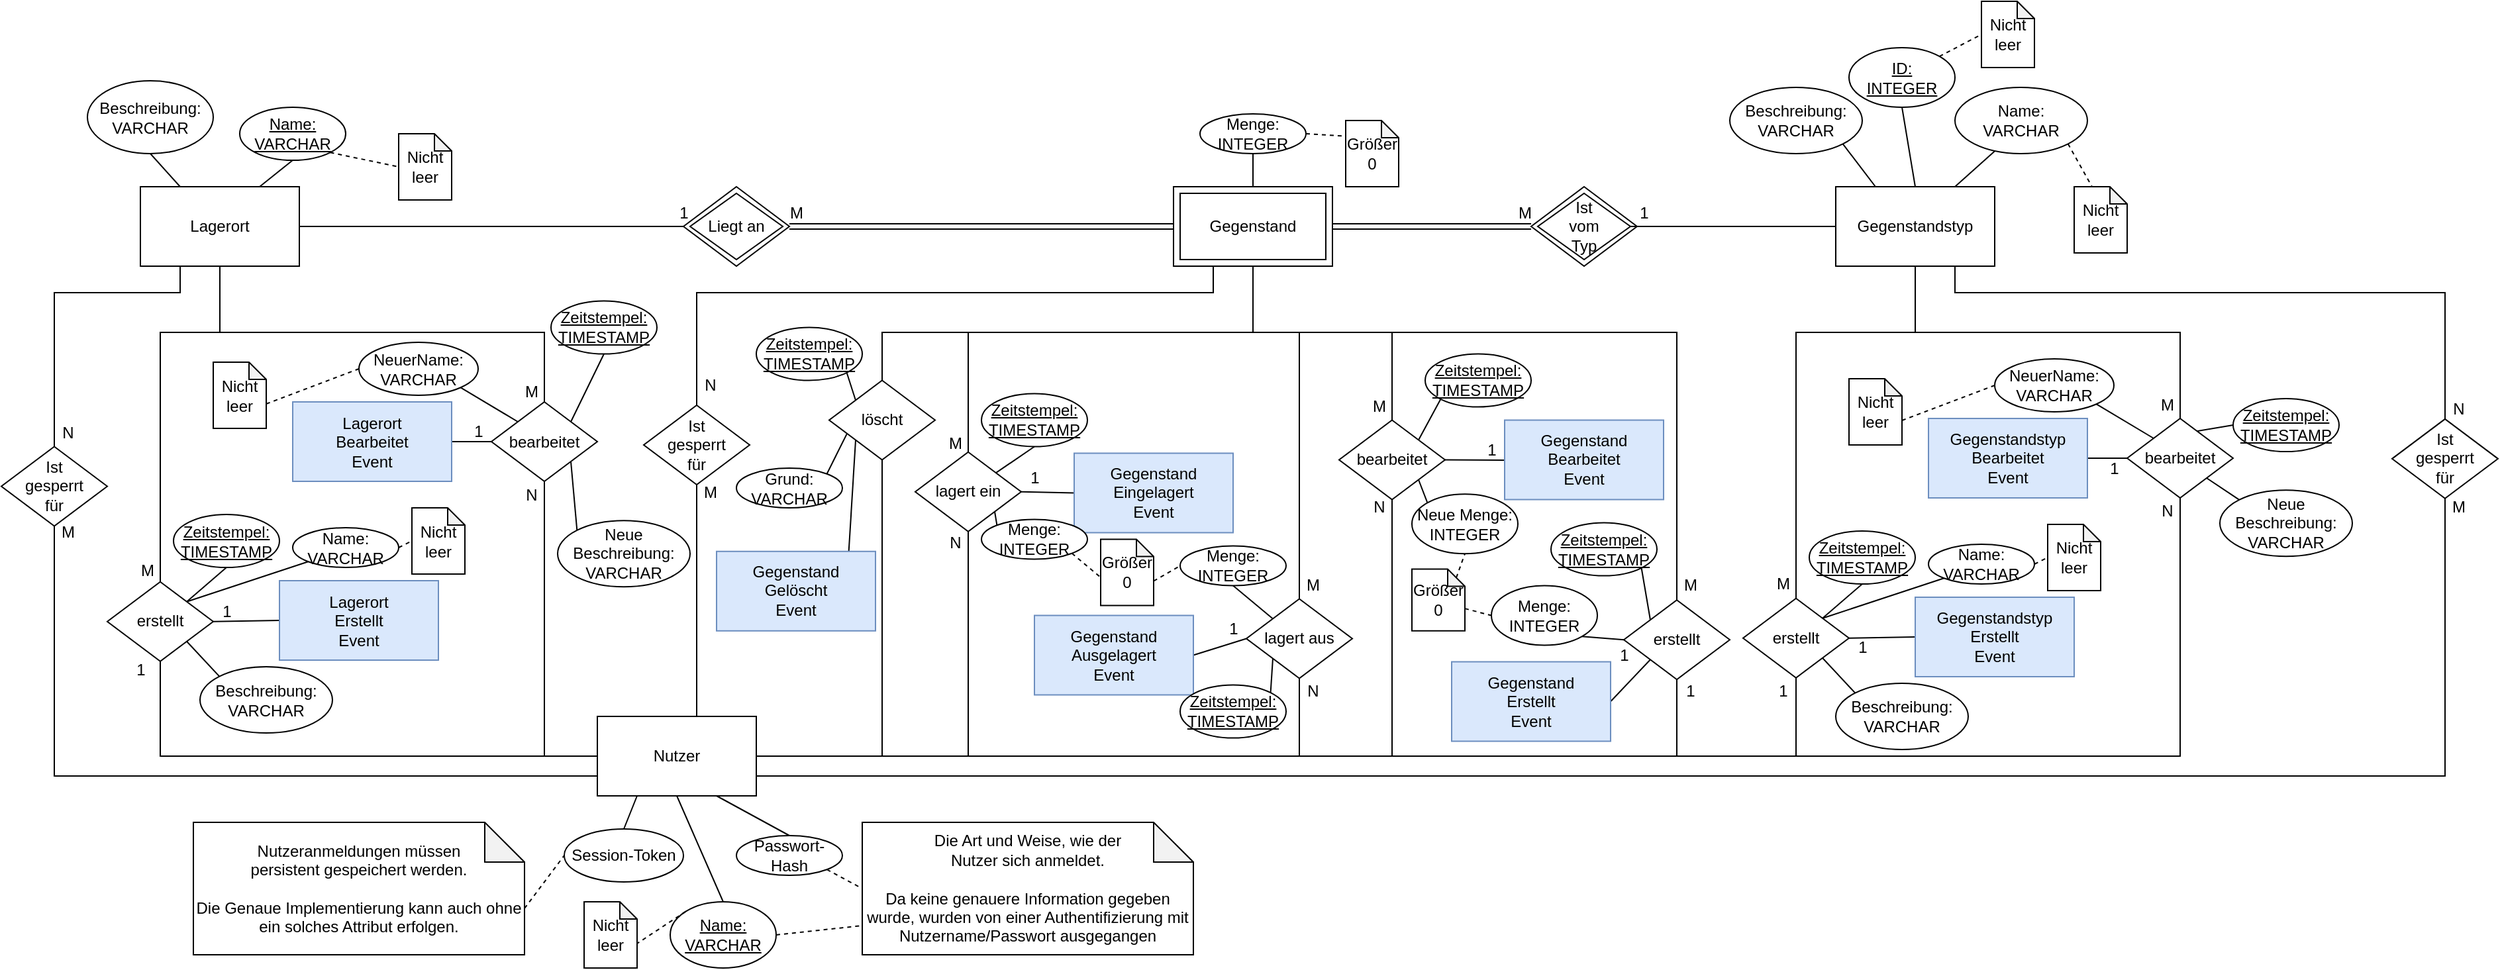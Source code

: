 <mxfile version="13.2.4" type="device"><diagram id="OH7q1LTvzeFVbAROScOt" name="Page-1"><mxGraphModel dx="1303" dy="1747" grid="1" gridSize="10" guides="1" tooltips="1" connect="1" arrows="1" fold="1" page="1" pageScale="1" pageWidth="850" pageHeight="1100" math="0" shadow="0"><root><mxCell id="0"/><mxCell id="1" parent="0"/><mxCell id="dZ3FTlVb-B5dEEWB9gtg-230" style="edgeStyle=orthogonalEdgeStyle;rounded=0;orthogonalLoop=1;jettySize=auto;html=1;exitX=0.958;exitY=0.167;exitDx=0;exitDy=0;entryX=0.5;entryY=1;entryDx=0;entryDy=0;endArrow=none;endFill=0;exitPerimeter=0;" parent="1" source="dZ3FTlVb-B5dEEWB9gtg-1" target="dZ3FTlVb-B5dEEWB9gtg-14" edge="1"><mxGeometry relative="1" as="geometry"><Array as="points"><mxPoint x="540" y="50"/><mxPoint x="540" y="-128"/></Array></mxGeometry></mxCell><mxCell id="dZ3FTlVb-B5dEEWB9gtg-231" style="edgeStyle=orthogonalEdgeStyle;rounded=0;orthogonalLoop=1;jettySize=auto;html=1;exitX=1;exitY=0.5;exitDx=0;exitDy=0;entryX=0.5;entryY=1;entryDx=0;entryDy=0;endArrow=none;endFill=0;" parent="1" source="dZ3FTlVb-B5dEEWB9gtg-1" target="dZ3FTlVb-B5dEEWB9gtg-29" edge="1"><mxGeometry relative="1" as="geometry"/></mxCell><mxCell id="dZ3FTlVb-B5dEEWB9gtg-232" style="edgeStyle=orthogonalEdgeStyle;rounded=0;orthogonalLoop=1;jettySize=auto;html=1;exitX=1;exitY=0.5;exitDx=0;exitDy=0;entryX=0.5;entryY=1;entryDx=0;entryDy=0;endArrow=none;endFill=0;" parent="1" source="dZ3FTlVb-B5dEEWB9gtg-1" target="dZ3FTlVb-B5dEEWB9gtg-35" edge="1"><mxGeometry relative="1" as="geometry"/></mxCell><mxCell id="dZ3FTlVb-B5dEEWB9gtg-233" style="edgeStyle=orthogonalEdgeStyle;rounded=0;orthogonalLoop=1;jettySize=auto;html=1;exitX=1;exitY=0.5;exitDx=0;exitDy=0;entryX=0.5;entryY=1;entryDx=0;entryDy=0;endArrow=none;endFill=0;" parent="1" source="dZ3FTlVb-B5dEEWB9gtg-1" target="dZ3FTlVb-B5dEEWB9gtg-41" edge="1"><mxGeometry relative="1" as="geometry"/></mxCell><mxCell id="dZ3FTlVb-B5dEEWB9gtg-234" style="edgeStyle=orthogonalEdgeStyle;rounded=0;orthogonalLoop=1;jettySize=auto;html=1;exitX=1;exitY=0.5;exitDx=0;exitDy=0;entryX=0.5;entryY=1;entryDx=0;entryDy=0;endArrow=none;endFill=0;" parent="1" source="dZ3FTlVb-B5dEEWB9gtg-1" target="dZ3FTlVb-B5dEEWB9gtg-47" edge="1"><mxGeometry relative="1" as="geometry"/></mxCell><mxCell id="dZ3FTlVb-B5dEEWB9gtg-243" style="edgeStyle=orthogonalEdgeStyle;rounded=0;orthogonalLoop=1;jettySize=auto;html=1;exitX=1;exitY=0.5;exitDx=0;exitDy=0;entryX=0.5;entryY=1;entryDx=0;entryDy=0;endArrow=none;endFill=0;" parent="1" source="dZ3FTlVb-B5dEEWB9gtg-1" target="dZ3FTlVb-B5dEEWB9gtg-188" edge="1"><mxGeometry relative="1" as="geometry"/></mxCell><mxCell id="dZ3FTlVb-B5dEEWB9gtg-246" style="edgeStyle=orthogonalEdgeStyle;rounded=0;orthogonalLoop=1;jettySize=auto;html=1;exitX=1;exitY=0.5;exitDx=0;exitDy=0;endArrow=none;endFill=0;" parent="1" source="dZ3FTlVb-B5dEEWB9gtg-1" target="dZ3FTlVb-B5dEEWB9gtg-191" edge="1"><mxGeometry relative="1" as="geometry"/></mxCell><mxCell id="dZ3FTlVb-B5dEEWB9gtg-289" style="edgeStyle=elbowEdgeStyle;rounded=0;orthogonalLoop=1;jettySize=auto;elbow=vertical;html=1;exitX=0;exitY=0.5;exitDx=0;exitDy=0;endArrow=none;endFill=0;entryX=0.5;entryY=1;entryDx=0;entryDy=0;" parent="1" source="dZ3FTlVb-B5dEEWB9gtg-1" target="dZ3FTlVb-B5dEEWB9gtg-270" edge="1"><mxGeometry relative="1" as="geometry"><mxPoint x="140" y="-10" as="targetPoint"/><Array as="points"><mxPoint x="270" y="70"/></Array></mxGeometry></mxCell><mxCell id="dZ3FTlVb-B5dEEWB9gtg-296" style="edgeStyle=elbowEdgeStyle;rounded=0;orthogonalLoop=1;jettySize=auto;elbow=vertical;html=1;exitX=0;exitY=0.75;exitDx=0;exitDy=0;entryX=0.5;entryY=1;entryDx=0;entryDy=0;endArrow=none;endFill=0;" parent="1" source="dZ3FTlVb-B5dEEWB9gtg-1" target="dZ3FTlVb-B5dEEWB9gtg-293" edge="1"><mxGeometry relative="1" as="geometry"><Array as="points"><mxPoint x="240" y="85"/></Array></mxGeometry></mxCell><mxCell id="dZ3FTlVb-B5dEEWB9gtg-303" style="edgeStyle=none;rounded=0;orthogonalLoop=1;jettySize=auto;html=1;exitX=0.25;exitY=1;exitDx=0;exitDy=0;entryX=0.5;entryY=0;entryDx=0;entryDy=0;endArrow=none;endFill=0;" parent="1" source="dZ3FTlVb-B5dEEWB9gtg-1" target="dZ3FTlVb-B5dEEWB9gtg-6" edge="1"><mxGeometry relative="1" as="geometry"/></mxCell><mxCell id="dZ3FTlVb-B5dEEWB9gtg-305" style="edgeStyle=none;rounded=0;orthogonalLoop=1;jettySize=auto;html=1;exitX=0.75;exitY=1;exitDx=0;exitDy=0;entryX=0.5;entryY=0;entryDx=0;entryDy=0;endArrow=none;endFill=0;" parent="1" source="dZ3FTlVb-B5dEEWB9gtg-1" target="dZ3FTlVb-B5dEEWB9gtg-90" edge="1"><mxGeometry relative="1" as="geometry"/></mxCell><mxCell id="dZ3FTlVb-B5dEEWB9gtg-380" style="edgeStyle=orthogonalEdgeStyle;rounded=0;orthogonalLoop=1;jettySize=auto;html=1;exitX=1;exitY=0.5;exitDx=0;exitDy=0;entryX=0.5;entryY=1;entryDx=0;entryDy=0;endArrow=none;endFill=0;elbow=vertical;startArrow=none;startFill=0;" parent="1" source="dZ3FTlVb-B5dEEWB9gtg-1" target="dZ3FTlVb-B5dEEWB9gtg-379" edge="1"><mxGeometry relative="1" as="geometry"/></mxCell><mxCell id="dZ3FTlVb-B5dEEWB9gtg-1" value="Nutzer" style="rounded=0;whiteSpace=wrap;html=1;" parent="1" vertex="1"><mxGeometry x="465" y="40" width="120" height="60" as="geometry"/></mxCell><mxCell id="dZ3FTlVb-B5dEEWB9gtg-12" style="rounded=0;orthogonalLoop=1;jettySize=auto;html=1;exitX=0;exitY=0;exitDx=250;exitDy=65;exitPerimeter=0;entryX=0;entryY=0.5;entryDx=0;entryDy=0;dashed=1;endArrow=none;endFill=0;" parent="1" source="dZ3FTlVb-B5dEEWB9gtg-4" target="dZ3FTlVb-B5dEEWB9gtg-6" edge="1"><mxGeometry relative="1" as="geometry"/></mxCell><mxCell id="dZ3FTlVb-B5dEEWB9gtg-4" value="Nutzeranmeldungen müssen &lt;br&gt;persistent gespeichert werden.&lt;br&gt;&lt;br&gt;Die Genaue Implementierung kann auch ohne ein solches Attribut erfolgen." style="shape=note;whiteSpace=wrap;html=1;backgroundOutline=1;darkOpacity=0.05;" parent="1" vertex="1"><mxGeometry x="160" y="120" width="250" height="100" as="geometry"/></mxCell><mxCell id="dZ3FTlVb-B5dEEWB9gtg-5" value="Die Art und Weise, wie der &lt;br&gt;Nutzer sich anmeldet.&lt;br&gt;&lt;br&gt;Da keine genauere Information gegeben wurde, wurden von einer Authentifizierung mit Nutzername/Passwort ausgegangen" style="shape=note;whiteSpace=wrap;html=1;backgroundOutline=1;darkOpacity=0.05;" parent="1" vertex="1"><mxGeometry x="665" y="120" width="250" height="100" as="geometry"/></mxCell><mxCell id="dZ3FTlVb-B5dEEWB9gtg-6" value="Session-Token" style="ellipse;whiteSpace=wrap;html=1;" parent="1" vertex="1"><mxGeometry x="440" y="125" width="90" height="40" as="geometry"/></mxCell><mxCell id="dZ3FTlVb-B5dEEWB9gtg-220" style="edgeStyle=elbowEdgeStyle;rounded=0;orthogonalLoop=1;jettySize=auto;html=1;exitX=0.5;exitY=0;exitDx=0;exitDy=0;entryX=0.25;entryY=1;entryDx=0;entryDy=0;endArrow=none;endFill=0;elbow=vertical;" parent="1" source="dZ3FTlVb-B5dEEWB9gtg-14" target="dZ3FTlVb-B5dEEWB9gtg-15" edge="1"><mxGeometry relative="1" as="geometry"><Array as="points"><mxPoint x="770" y="-280"/></Array></mxGeometry></mxCell><mxCell id="dZ3FTlVb-B5dEEWB9gtg-14" value="Ist&lt;br&gt;gesperrt&lt;br&gt;für" style="rhombus;whiteSpace=wrap;html=1;" parent="1" vertex="1"><mxGeometry x="500.0" y="-195.0" width="80" height="60" as="geometry"/></mxCell><mxCell id="dZ3FTlVb-B5dEEWB9gtg-17" value="" style="group" parent="1" vertex="1" connectable="0"><mxGeometry x="900" y="-360" width="120" height="60" as="geometry"/></mxCell><mxCell id="dZ3FTlVb-B5dEEWB9gtg-15" value="" style="rounded=0;whiteSpace=wrap;html=1;" parent="dZ3FTlVb-B5dEEWB9gtg-17" vertex="1"><mxGeometry width="120" height="60" as="geometry"/></mxCell><mxCell id="dZ3FTlVb-B5dEEWB9gtg-16" value="Gegenstand" style="rounded=0;whiteSpace=wrap;html=1;" parent="dZ3FTlVb-B5dEEWB9gtg-17" vertex="1"><mxGeometry x="5" y="5" width="110" height="50" as="geometry"/></mxCell><mxCell id="dZ3FTlVb-B5dEEWB9gtg-79" style="edgeStyle=none;rounded=0;orthogonalLoop=1;jettySize=auto;html=1;exitX=1;exitY=1;exitDx=0;exitDy=0;entryX=0;entryY=0;entryDx=0;entryDy=0;endArrow=none;endFill=0;" parent="1" source="dZ3FTlVb-B5dEEWB9gtg-29" target="dZ3FTlVb-B5dEEWB9gtg-78" edge="1"><mxGeometry relative="1" as="geometry"/></mxCell><mxCell id="dZ3FTlVb-B5dEEWB9gtg-216" style="edgeStyle=none;rounded=0;orthogonalLoop=1;jettySize=auto;html=1;exitX=1;exitY=0.5;exitDx=0;exitDy=0;entryX=0;entryY=0.5;entryDx=0;entryDy=0;endArrow=none;endFill=0;" parent="1" source="dZ3FTlVb-B5dEEWB9gtg-29" target="dZ3FTlVb-B5dEEWB9gtg-32" edge="1"><mxGeometry relative="1" as="geometry"/></mxCell><mxCell id="dZ3FTlVb-B5dEEWB9gtg-221" style="edgeStyle=elbowEdgeStyle;rounded=0;orthogonalLoop=1;jettySize=auto;elbow=vertical;html=1;exitX=0.5;exitY=0;exitDx=0;exitDy=0;entryX=0.5;entryY=1;entryDx=0;entryDy=0;endArrow=none;endFill=0;" parent="1" source="dZ3FTlVb-B5dEEWB9gtg-29" target="dZ3FTlVb-B5dEEWB9gtg-15" edge="1"><mxGeometry relative="1" as="geometry"><Array as="points"><mxPoint x="850" y="-250"/></Array></mxGeometry></mxCell><mxCell id="dZ3FTlVb-B5dEEWB9gtg-29" value="lagert ein" style="rhombus;whiteSpace=wrap;html=1;" parent="1" vertex="1"><mxGeometry x="705.0" y="-159.61" width="80" height="60" as="geometry"/></mxCell><mxCell id="dZ3FTlVb-B5dEEWB9gtg-32" value="Gegenstand&lt;br&gt;Eingelagert&lt;br&gt;Event" style="rounded=0;whiteSpace=wrap;html=1;fillColor=#dae8fc;strokeColor=#6c8ebf;" parent="1" vertex="1"><mxGeometry x="825" y="-158.75" width="120" height="60" as="geometry"/></mxCell><mxCell id="dZ3FTlVb-B5dEEWB9gtg-33" value="1" style="text;html=1;align=center;verticalAlign=middle;resizable=0;points=[];autosize=1;" parent="1" vertex="1"><mxGeometry x="785" y="-149.61" width="20" height="20" as="geometry"/></mxCell><mxCell id="dZ3FTlVb-B5dEEWB9gtg-222" style="rounded=0;orthogonalLoop=1;jettySize=auto;elbow=vertical;html=1;exitX=0;exitY=0.5;exitDx=0;exitDy=0;entryX=1;entryY=0.5;entryDx=0;entryDy=0;endArrow=none;endFill=0;" parent="1" source="dZ3FTlVb-B5dEEWB9gtg-35" target="dZ3FTlVb-B5dEEWB9gtg-38" edge="1"><mxGeometry relative="1" as="geometry"/></mxCell><mxCell id="dZ3FTlVb-B5dEEWB9gtg-224" style="edgeStyle=elbowEdgeStyle;rounded=0;orthogonalLoop=1;jettySize=auto;html=1;exitX=0.5;exitY=0;exitDx=0;exitDy=0;entryX=0.5;entryY=1;entryDx=0;entryDy=0;endArrow=none;endFill=0;elbow=vertical;" parent="1" source="dZ3FTlVb-B5dEEWB9gtg-35" target="dZ3FTlVb-B5dEEWB9gtg-15" edge="1"><mxGeometry relative="1" as="geometry"><Array as="points"><mxPoint x="970" y="-250"/></Array></mxGeometry></mxCell><mxCell id="dZ3FTlVb-B5dEEWB9gtg-35" value="lagert aus" style="rhombus;whiteSpace=wrap;html=1;" parent="1" vertex="1"><mxGeometry x="955.0" y="-48.75" width="80" height="60" as="geometry"/></mxCell><mxCell id="dZ3FTlVb-B5dEEWB9gtg-38" value="Gegenstand&lt;br&gt;Ausgelagert&lt;br&gt;Event" style="rounded=0;whiteSpace=wrap;html=1;fillColor=#dae8fc;strokeColor=#6c8ebf;" parent="1" vertex="1"><mxGeometry x="795" y="-36.25" width="120" height="60" as="geometry"/></mxCell><mxCell id="dZ3FTlVb-B5dEEWB9gtg-73" style="edgeStyle=none;rounded=0;orthogonalLoop=1;jettySize=auto;html=1;exitX=1;exitY=1;exitDx=0;exitDy=0;entryX=0;entryY=0;entryDx=0;entryDy=0;endArrow=none;endFill=0;" parent="1" source="dZ3FTlVb-B5dEEWB9gtg-41" target="dZ3FTlVb-B5dEEWB9gtg-112" edge="1"><mxGeometry relative="1" as="geometry"><mxPoint x="1271.716" y="-48.497" as="targetPoint"/></mxGeometry></mxCell><mxCell id="dZ3FTlVb-B5dEEWB9gtg-225" style="edgeStyle=elbowEdgeStyle;rounded=0;orthogonalLoop=1;jettySize=auto;elbow=vertical;html=1;exitX=1;exitY=0.5;exitDx=0;exitDy=0;entryX=0;entryY=0.5;entryDx=0;entryDy=0;endArrow=none;endFill=0;" parent="1" source="dZ3FTlVb-B5dEEWB9gtg-41" target="dZ3FTlVb-B5dEEWB9gtg-44" edge="1"><mxGeometry relative="1" as="geometry"/></mxCell><mxCell id="dZ3FTlVb-B5dEEWB9gtg-226" style="edgeStyle=elbowEdgeStyle;rounded=0;orthogonalLoop=1;jettySize=auto;elbow=vertical;html=1;exitX=0.5;exitY=0;exitDx=0;exitDy=0;entryX=0.5;entryY=1;entryDx=0;entryDy=0;endArrow=none;endFill=0;" parent="1" source="dZ3FTlVb-B5dEEWB9gtg-41" target="dZ3FTlVb-B5dEEWB9gtg-15" edge="1"><mxGeometry relative="1" as="geometry"><Array as="points"><mxPoint x="1010" y="-250"/></Array></mxGeometry></mxCell><mxCell id="dZ3FTlVb-B5dEEWB9gtg-41" value="bearbeitet" style="rhombus;whiteSpace=wrap;html=1;" parent="1" vertex="1"><mxGeometry x="1025" y="-183.75" width="80" height="60" as="geometry"/></mxCell><mxCell id="dZ3FTlVb-B5dEEWB9gtg-44" value="Gegenstand&lt;br&gt;Bearbeitet&lt;br&gt;Event" style="rounded=0;whiteSpace=wrap;html=1;fillColor=#dae8fc;strokeColor=#6c8ebf;" parent="1" vertex="1"><mxGeometry x="1150" y="-183.75" width="120" height="60" as="geometry"/></mxCell><mxCell id="dZ3FTlVb-B5dEEWB9gtg-229" style="edgeStyle=elbowEdgeStyle;rounded=0;orthogonalLoop=1;jettySize=auto;html=1;exitX=0.5;exitY=0;exitDx=0;exitDy=0;entryX=0.5;entryY=1;entryDx=0;entryDy=0;endArrow=none;endFill=0;elbow=vertical;" parent="1" source="dZ3FTlVb-B5dEEWB9gtg-47" target="dZ3FTlVb-B5dEEWB9gtg-15" edge="1"><mxGeometry relative="1" as="geometry"><Array as="points"><mxPoint x="1120" y="-250"/></Array></mxGeometry></mxCell><mxCell id="dZ3FTlVb-B5dEEWB9gtg-47" value="erstellt" style="rhombus;whiteSpace=wrap;html=1;" parent="1" vertex="1"><mxGeometry x="1240" y="-47.89" width="80" height="60" as="geometry"/></mxCell><mxCell id="dZ3FTlVb-B5dEEWB9gtg-238" style="edgeStyle=none;rounded=0;orthogonalLoop=1;jettySize=auto;html=1;exitX=1;exitY=0.5;exitDx=0;exitDy=0;entryX=0;entryY=1;entryDx=0;entryDy=0;endArrow=none;endFill=0;" parent="1" source="dZ3FTlVb-B5dEEWB9gtg-50" target="dZ3FTlVb-B5dEEWB9gtg-47" edge="1"><mxGeometry relative="1" as="geometry"/></mxCell><mxCell id="dZ3FTlVb-B5dEEWB9gtg-50" value="Gegenstand&lt;br&gt;Erstellt&lt;br&gt;Event" style="rounded=0;whiteSpace=wrap;html=1;fillColor=#dae8fc;strokeColor=#6c8ebf;" parent="1" vertex="1"><mxGeometry x="1110" y="-1.25" width="120" height="60" as="geometry"/></mxCell><mxCell id="dZ3FTlVb-B5dEEWB9gtg-377" style="edgeStyle=none;rounded=0;orthogonalLoop=1;jettySize=auto;html=1;exitX=1;exitY=1;exitDx=0;exitDy=0;entryX=0.042;entryY=0.604;entryDx=0;entryDy=0;entryPerimeter=0;endArrow=none;endFill=0;dashed=1;" parent="1" source="dZ3FTlVb-B5dEEWB9gtg-78" target="dZ3FTlVb-B5dEEWB9gtg-376" edge="1"><mxGeometry relative="1" as="geometry"/></mxCell><mxCell id="dZ3FTlVb-B5dEEWB9gtg-78" value="Menge:&lt;br&gt;INTEGER" style="ellipse;whiteSpace=wrap;html=1;" parent="1" vertex="1"><mxGeometry x="755.0" y="-108.75" width="80" height="30" as="geometry"/></mxCell><mxCell id="dZ3FTlVb-B5dEEWB9gtg-304" style="edgeStyle=none;rounded=0;orthogonalLoop=1;jettySize=auto;html=1;exitX=0.5;exitY=0;exitDx=0;exitDy=0;entryX=0.5;entryY=1;entryDx=0;entryDy=0;endArrow=none;endFill=0;" parent="1" source="dZ3FTlVb-B5dEEWB9gtg-88" target="dZ3FTlVb-B5dEEWB9gtg-1" edge="1"><mxGeometry relative="1" as="geometry"/></mxCell><mxCell id="dZ3FTlVb-B5dEEWB9gtg-368" style="edgeStyle=none;rounded=0;orthogonalLoop=1;jettySize=auto;html=1;exitX=1;exitY=0.5;exitDx=0;exitDy=0;entryX=-0.001;entryY=0.78;entryDx=0;entryDy=0;entryPerimeter=0;dashed=1;endArrow=none;endFill=0;" parent="1" source="dZ3FTlVb-B5dEEWB9gtg-88" target="dZ3FTlVb-B5dEEWB9gtg-5" edge="1"><mxGeometry relative="1" as="geometry"/></mxCell><mxCell id="dZ3FTlVb-B5dEEWB9gtg-88" value="&lt;u&gt;Name:&lt;br&gt;VARCHAR&lt;br&gt;&lt;/u&gt;" style="ellipse;whiteSpace=wrap;html=1;" parent="1" vertex="1"><mxGeometry x="520" y="180" width="80" height="50" as="geometry"/></mxCell><mxCell id="dZ3FTlVb-B5dEEWB9gtg-306" style="edgeStyle=none;rounded=0;orthogonalLoop=1;jettySize=auto;html=1;exitX=1;exitY=1;exitDx=0;exitDy=0;entryX=0;entryY=0.5;entryDx=0;entryDy=0;entryPerimeter=0;endArrow=none;endFill=0;dashed=1;" parent="1" source="dZ3FTlVb-B5dEEWB9gtg-90" target="dZ3FTlVb-B5dEEWB9gtg-5" edge="1"><mxGeometry relative="1" as="geometry"/></mxCell><mxCell id="dZ3FTlVb-B5dEEWB9gtg-90" value="Passwort-Hash" style="ellipse;whiteSpace=wrap;html=1;" parent="1" vertex="1"><mxGeometry x="570.0" y="130" width="80" height="30" as="geometry"/></mxCell><mxCell id="dZ3FTlVb-B5dEEWB9gtg-263" style="edgeStyle=none;rounded=0;orthogonalLoop=1;jettySize=auto;html=1;exitX=1;exitY=0.5;exitDx=0;exitDy=0;entryX=0;entryY=0.5;entryDx=0;entryDy=0;endArrow=none;endFill=0;" parent="1" source="dZ3FTlVb-B5dEEWB9gtg-93" target="dZ3FTlVb-B5dEEWB9gtg-253" edge="1"><mxGeometry relative="1" as="geometry"/></mxCell><mxCell id="dZ3FTlVb-B5dEEWB9gtg-291" style="edgeStyle=elbowEdgeStyle;rounded=0;orthogonalLoop=1;jettySize=auto;elbow=vertical;html=1;exitX=0.5;exitY=1;exitDx=0;exitDy=0;entryX=0.5;entryY=0;entryDx=0;entryDy=0;endArrow=none;endFill=0;" parent="1" source="dZ3FTlVb-B5dEEWB9gtg-93" target="dZ3FTlVb-B5dEEWB9gtg-273" edge="1"><mxGeometry relative="1" as="geometry"><Array as="points"><mxPoint x="270" y="-250"/><mxPoint x="310" y="-280"/></Array></mxGeometry></mxCell><mxCell id="dZ3FTlVb-B5dEEWB9gtg-294" style="edgeStyle=elbowEdgeStyle;rounded=0;orthogonalLoop=1;jettySize=auto;elbow=vertical;html=1;exitX=0.25;exitY=1;exitDx=0;exitDy=0;entryX=0.5;entryY=0;entryDx=0;entryDy=0;endArrow=none;endFill=0;" parent="1" source="dZ3FTlVb-B5dEEWB9gtg-93" target="dZ3FTlVb-B5dEEWB9gtg-293" edge="1"><mxGeometry relative="1" as="geometry"><Array as="points"><mxPoint x="90" y="-280"/></Array></mxGeometry></mxCell><mxCell id="dZ3FTlVb-B5dEEWB9gtg-297" style="rounded=0;orthogonalLoop=1;jettySize=auto;elbow=vertical;html=1;exitX=0.75;exitY=0;exitDx=0;exitDy=0;entryX=0.5;entryY=1;entryDx=0;entryDy=0;endArrow=none;endFill=0;" parent="1" source="dZ3FTlVb-B5dEEWB9gtg-93" target="dZ3FTlVb-B5dEEWB9gtg-131" edge="1"><mxGeometry relative="1" as="geometry"/></mxCell><mxCell id="dZ3FTlVb-B5dEEWB9gtg-93" value="Lagerort" style="rounded=0;whiteSpace=wrap;html=1;" parent="1" vertex="1"><mxGeometry x="120" y="-360" width="120" height="60" as="geometry"/></mxCell><mxCell id="dZ3FTlVb-B5dEEWB9gtg-217" style="edgeStyle=none;rounded=0;orthogonalLoop=1;jettySize=auto;html=1;exitX=0.5;exitY=1;exitDx=0;exitDy=0;endArrow=none;endFill=0;" parent="1" source="dZ3FTlVb-B5dEEWB9gtg-110" target="dZ3FTlVb-B5dEEWB9gtg-29" edge="1"><mxGeometry relative="1" as="geometry"/></mxCell><mxCell id="dZ3FTlVb-B5dEEWB9gtg-110" value="Zeitstempel: TIMESTAMP" style="ellipse;whiteSpace=wrap;html=1;fontStyle=4" parent="1" vertex="1"><mxGeometry x="755.0" y="-203.75" width="80" height="40" as="geometry"/></mxCell><mxCell id="dZ3FTlVb-B5dEEWB9gtg-237" style="rounded=0;orthogonalLoop=1;jettySize=auto;html=1;exitX=0.5;exitY=1;exitDx=0;exitDy=0;endArrow=none;endFill=0;entryX=0;entryY=0;entryDx=0;entryDy=0;" parent="1" source="dZ3FTlVb-B5dEEWB9gtg-111" target="dZ3FTlVb-B5dEEWB9gtg-35" edge="1"><mxGeometry relative="1" as="geometry"/></mxCell><mxCell id="dZ3FTlVb-B5dEEWB9gtg-111" value="Menge:&lt;br&gt;INTEGER" style="ellipse;whiteSpace=wrap;html=1;" parent="1" vertex="1"><mxGeometry x="904.996" y="-88.747" width="80" height="30" as="geometry"/></mxCell><mxCell id="dZ3FTlVb-B5dEEWB9gtg-112" value="Neue Menge:&lt;br&gt;INTEGER" style="ellipse;whiteSpace=wrap;html=1;" parent="1" vertex="1"><mxGeometry x="1080" y="-127.89" width="80" height="45" as="geometry"/></mxCell><mxCell id="dZ3FTlVb-B5dEEWB9gtg-239" style="edgeStyle=none;rounded=0;orthogonalLoop=1;jettySize=auto;html=1;exitX=1;exitY=1;exitDx=0;exitDy=0;entryX=0;entryY=0;entryDx=0;entryDy=0;endArrow=none;endFill=0;" parent="1" source="dZ3FTlVb-B5dEEWB9gtg-113" target="dZ3FTlVb-B5dEEWB9gtg-47" edge="1"><mxGeometry relative="1" as="geometry"/></mxCell><mxCell id="dZ3FTlVb-B5dEEWB9gtg-113" value="Zeitstempel: TIMESTAMP" style="ellipse;whiteSpace=wrap;html=1;fontStyle=4" parent="1" vertex="1"><mxGeometry x="1185.0" y="-106.25" width="80" height="40" as="geometry"/></mxCell><mxCell id="dZ3FTlVb-B5dEEWB9gtg-116" style="edgeStyle=none;rounded=0;orthogonalLoop=1;jettySize=auto;html=1;exitX=0;exitY=1;exitDx=0;exitDy=0;entryX=1;entryY=0;entryDx=0;entryDy=0;endArrow=none;endFill=0;" parent="1" source="dZ3FTlVb-B5dEEWB9gtg-114" target="dZ3FTlVb-B5dEEWB9gtg-41" edge="1"><mxGeometry relative="1" as="geometry"/></mxCell><mxCell id="dZ3FTlVb-B5dEEWB9gtg-114" value="Zeitstempel: TIMESTAMP" style="ellipse;whiteSpace=wrap;html=1;fontStyle=4" parent="1" vertex="1"><mxGeometry x="1090.0" y="-233.75" width="80" height="40" as="geometry"/></mxCell><mxCell id="dZ3FTlVb-B5dEEWB9gtg-223" style="rounded=0;orthogonalLoop=1;jettySize=auto;elbow=vertical;html=1;exitX=1;exitY=0;exitDx=0;exitDy=0;entryX=0;entryY=1;entryDx=0;entryDy=0;endArrow=none;endFill=0;" parent="1" source="dZ3FTlVb-B5dEEWB9gtg-115" target="dZ3FTlVb-B5dEEWB9gtg-35" edge="1"><mxGeometry relative="1" as="geometry"/></mxCell><mxCell id="dZ3FTlVb-B5dEEWB9gtg-115" value="Zeitstempel: TIMESTAMP" style="ellipse;whiteSpace=wrap;html=1;fontStyle=4" parent="1" vertex="1"><mxGeometry x="905.0" y="16.25" width="80" height="40" as="geometry"/></mxCell><mxCell id="dZ3FTlVb-B5dEEWB9gtg-342" style="edgeStyle=none;rounded=0;orthogonalLoop=1;jettySize=auto;html=1;exitX=1;exitY=1;exitDx=0;exitDy=0;entryX=0;entryY=0.5;entryDx=0;entryDy=0;entryPerimeter=0;dashed=1;endArrow=none;endFill=0;" parent="1" source="dZ3FTlVb-B5dEEWB9gtg-131" target="dZ3FTlVb-B5dEEWB9gtg-135" edge="1"><mxGeometry relative="1" as="geometry"/></mxCell><mxCell id="dZ3FTlVb-B5dEEWB9gtg-131" value="Name:&lt;br&gt;VARCHAR" style="ellipse;whiteSpace=wrap;html=1;fontStyle=4" parent="1" vertex="1"><mxGeometry x="195" y="-420" width="80" height="40" as="geometry"/></mxCell><mxCell id="dZ3FTlVb-B5dEEWB9gtg-298" style="edgeStyle=none;rounded=0;orthogonalLoop=1;jettySize=auto;html=1;exitX=0.5;exitY=1;exitDx=0;exitDy=0;entryX=0.25;entryY=0;entryDx=0;entryDy=0;endArrow=none;endFill=0;" parent="1" source="dZ3FTlVb-B5dEEWB9gtg-133" target="dZ3FTlVb-B5dEEWB9gtg-93" edge="1"><mxGeometry relative="1" as="geometry"/></mxCell><mxCell id="dZ3FTlVb-B5dEEWB9gtg-133" value="Beschreibung:&lt;br&gt;VARCHAR" style="ellipse;whiteSpace=wrap;html=1;" parent="1" vertex="1"><mxGeometry x="80" y="-440" width="95" height="55" as="geometry"/></mxCell><mxCell id="dZ3FTlVb-B5dEEWB9gtg-135" value="Nicht &lt;br&gt;leer" style="shape=note;whiteSpace=wrap;html=1;backgroundOutline=1;darkOpacity=0.05;size=13;" parent="1" vertex="1"><mxGeometry x="315" y="-400" width="40" height="50" as="geometry"/></mxCell><mxCell id="dZ3FTlVb-B5dEEWB9gtg-367" style="edgeStyle=none;rounded=0;orthogonalLoop=1;jettySize=auto;html=1;exitX=0;exitY=0;exitDx=0;exitDy=0;entryX=0;entryY=0;entryDx=40;entryDy=31.5;dashed=1;endArrow=none;endFill=0;entryPerimeter=0;" parent="1" source="dZ3FTlVb-B5dEEWB9gtg-88" target="dZ3FTlVb-B5dEEWB9gtg-142" edge="1"><mxGeometry relative="1" as="geometry"/></mxCell><mxCell id="dZ3FTlVb-B5dEEWB9gtg-142" value="Nicht &lt;br&gt;leer" style="shape=note;whiteSpace=wrap;html=1;backgroundOutline=1;darkOpacity=0.05;size=13;" parent="1" vertex="1"><mxGeometry x="455" y="180.0" width="40" height="50" as="geometry"/></mxCell><mxCell id="dZ3FTlVb-B5dEEWB9gtg-250" style="edgeStyle=orthogonalEdgeStyle;rounded=0;orthogonalLoop=1;jettySize=auto;html=1;exitX=0.75;exitY=1;exitDx=0;exitDy=0;entryX=0.5;entryY=0;entryDx=0;entryDy=0;endArrow=none;endFill=0;" parent="1" source="dZ3FTlVb-B5dEEWB9gtg-144" target="dZ3FTlVb-B5dEEWB9gtg-212" edge="1"><mxGeometry relative="1" as="geometry"><Array as="points"><mxPoint x="1490" y="-280"/><mxPoint x="1860" y="-280"/></Array></mxGeometry></mxCell><mxCell id="dZ3FTlVb-B5dEEWB9gtg-357" style="edgeStyle=none;rounded=0;orthogonalLoop=1;jettySize=auto;html=1;exitX=0.75;exitY=0;exitDx=0;exitDy=0;entryX=0.31;entryY=0.945;entryDx=0;entryDy=0;entryPerimeter=0;endArrow=none;endFill=0;" parent="1" source="dZ3FTlVb-B5dEEWB9gtg-144" target="dZ3FTlVb-B5dEEWB9gtg-355" edge="1"><mxGeometry relative="1" as="geometry"/></mxCell><mxCell id="dZ3FTlVb-B5dEEWB9gtg-144" value="Gegenstandstyp" style="rounded=0;whiteSpace=wrap;html=1;" parent="1" vertex="1"><mxGeometry x="1400" y="-360" width="120" height="60" as="geometry"/></mxCell><mxCell id="dZ3FTlVb-B5dEEWB9gtg-184" style="edgeStyle=none;rounded=0;orthogonalLoop=1;jettySize=auto;html=1;exitX=1;exitY=0;exitDx=0;exitDy=0;entryX=0;entryY=1;entryDx=0;entryDy=0;endArrow=none;endFill=0;" parent="1" source="dZ3FTlVb-B5dEEWB9gtg-188" target="dZ3FTlVb-B5dEEWB9gtg-193" edge="1"><mxGeometry relative="1" as="geometry"/></mxCell><mxCell id="dZ3FTlVb-B5dEEWB9gtg-186" style="edgeStyle=none;rounded=0;orthogonalLoop=1;jettySize=auto;html=1;exitX=1;exitY=0.5;exitDx=0;exitDy=0;entryX=0;entryY=0.5;entryDx=0;entryDy=0;endArrow=none;endFill=0;" parent="1" source="dZ3FTlVb-B5dEEWB9gtg-188" target="dZ3FTlVb-B5dEEWB9gtg-201" edge="1"><mxGeometry relative="1" as="geometry"/></mxCell><mxCell id="dZ3FTlVb-B5dEEWB9gtg-187" style="edgeStyle=none;rounded=0;orthogonalLoop=1;jettySize=auto;html=1;exitX=1;exitY=0;exitDx=0;exitDy=0;entryX=0.5;entryY=1;entryDx=0;entryDy=0;endArrow=none;endFill=0;" parent="1" source="dZ3FTlVb-B5dEEWB9gtg-188" target="dZ3FTlVb-B5dEEWB9gtg-192" edge="1"><mxGeometry relative="1" as="geometry"/></mxCell><mxCell id="dZ3FTlVb-B5dEEWB9gtg-242" style="edgeStyle=none;rounded=0;orthogonalLoop=1;jettySize=auto;html=1;exitX=1;exitY=1;exitDx=0;exitDy=0;entryX=0;entryY=0;entryDx=0;entryDy=0;endArrow=none;endFill=0;" parent="1" source="dZ3FTlVb-B5dEEWB9gtg-188" target="dZ3FTlVb-B5dEEWB9gtg-194" edge="1"><mxGeometry relative="1" as="geometry"/></mxCell><mxCell id="dZ3FTlVb-B5dEEWB9gtg-244" style="edgeStyle=orthogonalEdgeStyle;rounded=0;orthogonalLoop=1;jettySize=auto;html=1;exitX=0.5;exitY=0;exitDx=0;exitDy=0;entryX=0.5;entryY=1;entryDx=0;entryDy=0;endArrow=none;endFill=0;" parent="1" source="dZ3FTlVb-B5dEEWB9gtg-188" target="dZ3FTlVb-B5dEEWB9gtg-144" edge="1"><mxGeometry relative="1" as="geometry"><Array as="points"><mxPoint x="1370" y="-250"/><mxPoint x="1460" y="-250"/></Array></mxGeometry></mxCell><mxCell id="dZ3FTlVb-B5dEEWB9gtg-188" value="erstellt" style="rhombus;whiteSpace=wrap;html=1;" parent="1" vertex="1"><mxGeometry x="1330" y="-49.14" width="80" height="60" as="geometry"/></mxCell><mxCell id="dZ3FTlVb-B5dEEWB9gtg-190" style="edgeStyle=none;rounded=0;orthogonalLoop=1;jettySize=auto;html=1;exitX=0;exitY=0;exitDx=0;exitDy=0;entryX=0;entryY=0.5;entryDx=0;entryDy=0;endArrow=none;endFill=0;" parent="1" source="dZ3FTlVb-B5dEEWB9gtg-191" target="dZ3FTlVb-B5dEEWB9gtg-195" edge="1"><mxGeometry relative="1" as="geometry"/></mxCell><mxCell id="dZ3FTlVb-B5dEEWB9gtg-248" style="edgeStyle=none;rounded=0;orthogonalLoop=1;jettySize=auto;html=1;exitX=1;exitY=1;exitDx=0;exitDy=0;entryX=0;entryY=0;entryDx=0;entryDy=0;endArrow=none;endFill=0;" parent="1" source="dZ3FTlVb-B5dEEWB9gtg-191" target="dZ3FTlVb-B5dEEWB9gtg-198" edge="1"><mxGeometry relative="1" as="geometry"/></mxCell><mxCell id="dZ3FTlVb-B5dEEWB9gtg-249" style="edgeStyle=orthogonalEdgeStyle;rounded=0;orthogonalLoop=1;jettySize=auto;html=1;exitX=0.5;exitY=0;exitDx=0;exitDy=0;entryX=0.5;entryY=1;entryDx=0;entryDy=0;endArrow=none;endFill=0;" parent="1" source="dZ3FTlVb-B5dEEWB9gtg-191" target="dZ3FTlVb-B5dEEWB9gtg-144" edge="1"><mxGeometry relative="1" as="geometry"><Array as="points"><mxPoint x="1660" y="-250"/><mxPoint x="1460" y="-250"/></Array></mxGeometry></mxCell><mxCell id="dZ3FTlVb-B5dEEWB9gtg-191" value="bearbeitet" style="rhombus;whiteSpace=wrap;html=1;" parent="1" vertex="1"><mxGeometry x="1620" y="-185.0" width="80" height="60" as="geometry"/></mxCell><mxCell id="dZ3FTlVb-B5dEEWB9gtg-192" value="Zeitstempel: TIMESTAMP" style="ellipse;whiteSpace=wrap;html=1;fontStyle=4" parent="1" vertex="1"><mxGeometry x="1380" y="-100" width="80" height="40" as="geometry"/></mxCell><mxCell id="dZ3FTlVb-B5dEEWB9gtg-241" style="edgeStyle=none;rounded=0;orthogonalLoop=1;jettySize=auto;html=1;exitX=1;exitY=0.5;exitDx=0;exitDy=0;entryX=0;entryY=0.5;entryDx=0;entryDy=0;entryPerimeter=0;endArrow=none;endFill=0;dashed=1;" parent="1" source="dZ3FTlVb-B5dEEWB9gtg-193" target="dZ3FTlVb-B5dEEWB9gtg-211" edge="1"><mxGeometry relative="1" as="geometry"/></mxCell><mxCell id="dZ3FTlVb-B5dEEWB9gtg-193" value="Name: VARCHAR" style="ellipse;whiteSpace=wrap;html=1;" parent="1" vertex="1"><mxGeometry x="1470" y="-90" width="80" height="30" as="geometry"/></mxCell><mxCell id="dZ3FTlVb-B5dEEWB9gtg-194" value="Beschreibung:&lt;br&gt;VARCHAR" style="ellipse;whiteSpace=wrap;html=1;" parent="1" vertex="1"><mxGeometry x="1400" y="15.0" width="100" height="50" as="geometry"/></mxCell><mxCell id="dZ3FTlVb-B5dEEWB9gtg-195" value="Zeitstempel: TIMESTAMP" style="ellipse;whiteSpace=wrap;html=1;fontStyle=4" parent="1" vertex="1"><mxGeometry x="1699.996" y="-199.997" width="80" height="40" as="geometry"/></mxCell><mxCell id="dZ3FTlVb-B5dEEWB9gtg-196" style="edgeStyle=none;rounded=0;orthogonalLoop=1;jettySize=auto;html=1;exitX=1;exitY=1;exitDx=0;exitDy=0;entryX=0;entryY=0;entryDx=0;entryDy=0;endArrow=none;endFill=0;" parent="1" source="dZ3FTlVb-B5dEEWB9gtg-197" target="dZ3FTlVb-B5dEEWB9gtg-191" edge="1"><mxGeometry relative="1" as="geometry"/></mxCell><mxCell id="dZ3FTlVb-B5dEEWB9gtg-197" value="NeuerName:&lt;br&gt;VARCHAR" style="ellipse;whiteSpace=wrap;html=1;" parent="1" vertex="1"><mxGeometry x="1520" y="-230" width="90" height="40" as="geometry"/></mxCell><mxCell id="dZ3FTlVb-B5dEEWB9gtg-198" value="Neue&lt;br&gt;Beschreibung:&lt;br&gt;VARCHAR" style="ellipse;whiteSpace=wrap;html=1;" parent="1" vertex="1"><mxGeometry x="1690" y="-130.86" width="100" height="50" as="geometry"/></mxCell><mxCell id="dZ3FTlVb-B5dEEWB9gtg-199" style="edgeStyle=none;rounded=0;orthogonalLoop=1;jettySize=auto;html=1;exitX=1;exitY=0.5;exitDx=0;exitDy=0;entryX=0;entryY=0.5;entryDx=0;entryDy=0;endArrow=none;endFill=0;" parent="1" source="dZ3FTlVb-B5dEEWB9gtg-200" target="dZ3FTlVb-B5dEEWB9gtg-191" edge="1"><mxGeometry relative="1" as="geometry"/></mxCell><mxCell id="dZ3FTlVb-B5dEEWB9gtg-200" value="Gegenstandstyp&lt;br&gt;Bearbeitet&lt;br&gt;Event" style="rounded=0;whiteSpace=wrap;html=1;fillColor=#dae8fc;strokeColor=#6c8ebf;" parent="1" vertex="1"><mxGeometry x="1470.0" y="-185" width="120" height="60" as="geometry"/></mxCell><mxCell id="dZ3FTlVb-B5dEEWB9gtg-247" style="rounded=0;orthogonalLoop=1;jettySize=auto;html=1;exitX=0;exitY=0;exitDx=40;exitDy=31.5;exitPerimeter=0;entryX=0;entryY=0.5;entryDx=0;entryDy=0;endArrow=none;endFill=0;dashed=1;" parent="1" source="dZ3FTlVb-B5dEEWB9gtg-209" target="dZ3FTlVb-B5dEEWB9gtg-197" edge="1"><mxGeometry relative="1" as="geometry"/></mxCell><mxCell id="dZ3FTlVb-B5dEEWB9gtg-209" value="Nicht &lt;br&gt;leer" style="shape=note;whiteSpace=wrap;html=1;backgroundOutline=1;darkOpacity=0.05;size=13;" parent="1" vertex="1"><mxGeometry x="1410" y="-215" width="40" height="50" as="geometry"/></mxCell><mxCell id="dZ3FTlVb-B5dEEWB9gtg-211" value="Nicht &lt;br&gt;leer" style="shape=note;whiteSpace=wrap;html=1;backgroundOutline=1;darkOpacity=0.05;size=13;" parent="1" vertex="1"><mxGeometry x="1560" y="-105" width="40" height="50" as="geometry"/></mxCell><mxCell id="dZ3FTlVb-B5dEEWB9gtg-251" style="edgeStyle=orthogonalEdgeStyle;rounded=0;orthogonalLoop=1;jettySize=auto;html=1;exitX=0.5;exitY=1;exitDx=0;exitDy=0;entryX=1;entryY=0.75;entryDx=0;entryDy=0;endArrow=none;endFill=0;" parent="1" source="dZ3FTlVb-B5dEEWB9gtg-212" target="dZ3FTlVb-B5dEEWB9gtg-1" edge="1"><mxGeometry relative="1" as="geometry"/></mxCell><mxCell id="dZ3FTlVb-B5dEEWB9gtg-212" value="Ist&lt;br&gt;gesperrt&lt;br&gt;für" style="rhombus;whiteSpace=wrap;html=1;" parent="1" vertex="1"><mxGeometry x="1820" y="-184.57" width="80" height="60" as="geometry"/></mxCell><mxCell id="dZ3FTlVb-B5dEEWB9gtg-201" value="Gegenstandstyp&lt;br&gt;Erstellt&lt;br&gt;Event" style="rounded=0;whiteSpace=wrap;html=1;fillColor=#dae8fc;strokeColor=#6c8ebf;" parent="1" vertex="1"><mxGeometry x="1460" y="-50" width="120" height="60" as="geometry"/></mxCell><mxCell id="dZ3FTlVb-B5dEEWB9gtg-252" value="lie" style="group" parent="1" vertex="1" connectable="0"><mxGeometry x="530.0" y="-360" width="80" height="60" as="geometry"/></mxCell><mxCell id="dZ3FTlVb-B5dEEWB9gtg-253" value="" style="rhombus;whiteSpace=wrap;html=1;" parent="dZ3FTlVb-B5dEEWB9gtg-252" vertex="1"><mxGeometry width="80" height="60" as="geometry"/></mxCell><mxCell id="dZ3FTlVb-B5dEEWB9gtg-254" value="Liegt an" style="rhombus;whiteSpace=wrap;html=1;" parent="dZ3FTlVb-B5dEEWB9gtg-252" vertex="1"><mxGeometry x="5.0" y="5.0" width="70" height="50" as="geometry"/></mxCell><mxCell id="dZ3FTlVb-B5dEEWB9gtg-255" value="" style="group" parent="1" vertex="1" connectable="0"><mxGeometry x="1170" y="-360" width="95" height="60" as="geometry"/></mxCell><mxCell id="dZ3FTlVb-B5dEEWB9gtg-256" value="" style="rhombus;whiteSpace=wrap;html=1;" parent="dZ3FTlVb-B5dEEWB9gtg-255" vertex="1"><mxGeometry width="80" height="60" as="geometry"/></mxCell><mxCell id="dZ3FTlVb-B5dEEWB9gtg-257" value="Ist &lt;br&gt;vom &lt;br&gt;Typ" style="rhombus;whiteSpace=wrap;html=1;" parent="dZ3FTlVb-B5dEEWB9gtg-255" vertex="1"><mxGeometry x="5.0" y="5.0" width="70" height="50" as="geometry"/></mxCell><mxCell id="dZ3FTlVb-B5dEEWB9gtg-311" value="1" style="text;html=1;align=center;verticalAlign=middle;resizable=0;points=[];autosize=1;" parent="dZ3FTlVb-B5dEEWB9gtg-255" vertex="1"><mxGeometry x="75" y="10" width="20" height="20" as="geometry"/></mxCell><mxCell id="dZ3FTlVb-B5dEEWB9gtg-259" style="edgeStyle=none;shape=link;rounded=0;orthogonalLoop=1;jettySize=auto;html=1;exitX=1;exitY=0.5;exitDx=0;exitDy=0;entryX=0;entryY=0.5;entryDx=0;entryDy=0;endArrow=none;endFill=0;" parent="1" source="dZ3FTlVb-B5dEEWB9gtg-253" target="dZ3FTlVb-B5dEEWB9gtg-15" edge="1"><mxGeometry relative="1" as="geometry"/></mxCell><mxCell id="dZ3FTlVb-B5dEEWB9gtg-261" style="edgeStyle=none;shape=link;rounded=0;orthogonalLoop=1;jettySize=auto;html=1;exitX=0;exitY=0.5;exitDx=0;exitDy=0;entryX=1;entryY=0.5;entryDx=0;entryDy=0;endArrow=none;endFill=0;" parent="1" source="dZ3FTlVb-B5dEEWB9gtg-256" target="dZ3FTlVb-B5dEEWB9gtg-15" edge="1"><mxGeometry relative="1" as="geometry"/></mxCell><mxCell id="dZ3FTlVb-B5dEEWB9gtg-262" style="edgeStyle=none;rounded=0;orthogonalLoop=1;jettySize=auto;html=1;exitX=1;exitY=0.5;exitDx=0;exitDy=0;entryX=0;entryY=0.5;entryDx=0;entryDy=0;endArrow=none;endFill=0;" parent="1" source="dZ3FTlVb-B5dEEWB9gtg-257" target="dZ3FTlVb-B5dEEWB9gtg-144" edge="1"><mxGeometry relative="1" as="geometry"/></mxCell><mxCell id="dZ3FTlVb-B5dEEWB9gtg-266" style="edgeStyle=none;rounded=0;orthogonalLoop=1;jettySize=auto;html=1;exitX=1;exitY=0;exitDx=0;exitDy=0;entryX=0;entryY=1;entryDx=0;entryDy=0;endArrow=none;endFill=0;" parent="1" source="dZ3FTlVb-B5dEEWB9gtg-270" target="dZ3FTlVb-B5dEEWB9gtg-276" edge="1"><mxGeometry relative="1" as="geometry"/></mxCell><mxCell id="dZ3FTlVb-B5dEEWB9gtg-267" style="edgeStyle=none;rounded=0;orthogonalLoop=1;jettySize=auto;html=1;exitX=1;exitY=0.5;exitDx=0;exitDy=0;entryX=0;entryY=0.5;entryDx=0;entryDy=0;endArrow=none;endFill=0;" parent="1" source="dZ3FTlVb-B5dEEWB9gtg-270" target="dZ3FTlVb-B5dEEWB9gtg-287" edge="1"><mxGeometry relative="1" as="geometry"/></mxCell><mxCell id="dZ3FTlVb-B5dEEWB9gtg-268" style="edgeStyle=none;rounded=0;orthogonalLoop=1;jettySize=auto;html=1;exitX=1;exitY=0;exitDx=0;exitDy=0;entryX=0.5;entryY=1;entryDx=0;entryDy=0;endArrow=none;endFill=0;" parent="1" source="dZ3FTlVb-B5dEEWB9gtg-270" target="dZ3FTlVb-B5dEEWB9gtg-274" edge="1"><mxGeometry relative="1" as="geometry"/></mxCell><mxCell id="dZ3FTlVb-B5dEEWB9gtg-269" style="edgeStyle=none;rounded=0;orthogonalLoop=1;jettySize=auto;html=1;exitX=1;exitY=1;exitDx=0;exitDy=0;entryX=0;entryY=0;entryDx=0;entryDy=0;endArrow=none;endFill=0;" parent="1" source="dZ3FTlVb-B5dEEWB9gtg-270" target="dZ3FTlVb-B5dEEWB9gtg-277" edge="1"><mxGeometry relative="1" as="geometry"/></mxCell><mxCell id="dZ3FTlVb-B5dEEWB9gtg-290" style="edgeStyle=elbowEdgeStyle;rounded=0;orthogonalLoop=1;jettySize=auto;elbow=vertical;html=1;exitX=0.5;exitY=0;exitDx=0;exitDy=0;entryX=0.5;entryY=1;entryDx=0;entryDy=0;endArrow=none;endFill=0;" parent="1" source="dZ3FTlVb-B5dEEWB9gtg-270" target="dZ3FTlVb-B5dEEWB9gtg-93" edge="1"><mxGeometry relative="1" as="geometry"><Array as="points"><mxPoint x="150" y="-250"/></Array></mxGeometry></mxCell><mxCell id="dZ3FTlVb-B5dEEWB9gtg-270" value="erstellt" style="rhombus;whiteSpace=wrap;html=1;" parent="1" vertex="1"><mxGeometry x="95" y="-61.64" width="80" height="60" as="geometry"/></mxCell><mxCell id="dZ3FTlVb-B5dEEWB9gtg-272" style="edgeStyle=none;rounded=0;orthogonalLoop=1;jettySize=auto;html=1;exitX=1;exitY=1;exitDx=0;exitDy=0;entryX=0;entryY=0;entryDx=0;entryDy=0;endArrow=none;endFill=0;" parent="1" source="dZ3FTlVb-B5dEEWB9gtg-273" target="dZ3FTlVb-B5dEEWB9gtg-281" edge="1"><mxGeometry relative="1" as="geometry"/></mxCell><mxCell id="dZ3FTlVb-B5dEEWB9gtg-292" style="edgeStyle=elbowEdgeStyle;rounded=0;orthogonalLoop=1;jettySize=auto;elbow=vertical;html=1;exitX=0.5;exitY=1;exitDx=0;exitDy=0;endArrow=none;endFill=0;entryX=0;entryY=0.5;entryDx=0;entryDy=0;" parent="1" source="dZ3FTlVb-B5dEEWB9gtg-273" target="dZ3FTlVb-B5dEEWB9gtg-1" edge="1"><mxGeometry relative="1" as="geometry"><mxPoint x="465" y="55" as="targetPoint"/><Array as="points"><mxPoint x="450" y="70"/><mxPoint x="440" y="55"/></Array></mxGeometry></mxCell><mxCell id="dZ3FTlVb-B5dEEWB9gtg-273" value="bearbeitet" style="rhombus;whiteSpace=wrap;html=1;" parent="1" vertex="1"><mxGeometry x="385" y="-197.5" width="80" height="60" as="geometry"/></mxCell><mxCell id="dZ3FTlVb-B5dEEWB9gtg-274" value="Zeitstempel: TIMESTAMP" style="ellipse;whiteSpace=wrap;html=1;fontStyle=4" parent="1" vertex="1"><mxGeometry x="145" y="-112.5" width="80" height="40" as="geometry"/></mxCell><mxCell id="dZ3FTlVb-B5dEEWB9gtg-275" style="edgeStyle=none;rounded=0;orthogonalLoop=1;jettySize=auto;html=1;exitX=1;exitY=0.5;exitDx=0;exitDy=0;entryX=0;entryY=0.5;entryDx=0;entryDy=0;entryPerimeter=0;endArrow=none;endFill=0;dashed=1;" parent="1" source="dZ3FTlVb-B5dEEWB9gtg-276" target="dZ3FTlVb-B5dEEWB9gtg-286" edge="1"><mxGeometry relative="1" as="geometry"/></mxCell><mxCell id="dZ3FTlVb-B5dEEWB9gtg-276" value="Name: VARCHAR" style="ellipse;whiteSpace=wrap;html=1;" parent="1" vertex="1"><mxGeometry x="235" y="-102.5" width="80" height="30" as="geometry"/></mxCell><mxCell id="dZ3FTlVb-B5dEEWB9gtg-277" value="Beschreibung:&lt;br&gt;VARCHAR" style="ellipse;whiteSpace=wrap;html=1;" parent="1" vertex="1"><mxGeometry x="165" y="2.5" width="100" height="50" as="geometry"/></mxCell><mxCell id="dZ3FTlVb-B5dEEWB9gtg-389" style="edgeStyle=none;rounded=0;orthogonalLoop=1;jettySize=auto;html=1;exitX=0.5;exitY=1;exitDx=0;exitDy=0;entryX=1;entryY=0;entryDx=0;entryDy=0;startArrow=none;startFill=0;endArrow=none;endFill=0;" parent="1" source="dZ3FTlVb-B5dEEWB9gtg-278" target="dZ3FTlVb-B5dEEWB9gtg-273" edge="1"><mxGeometry relative="1" as="geometry"/></mxCell><mxCell id="dZ3FTlVb-B5dEEWB9gtg-278" value="Zeitstempel: TIMESTAMP" style="ellipse;whiteSpace=wrap;html=1;fontStyle=4" parent="1" vertex="1"><mxGeometry x="429.996" y="-273.747" width="80" height="40" as="geometry"/></mxCell><mxCell id="dZ3FTlVb-B5dEEWB9gtg-279" style="edgeStyle=none;rounded=0;orthogonalLoop=1;jettySize=auto;html=1;exitX=1;exitY=1;exitDx=0;exitDy=0;entryX=0;entryY=0;entryDx=0;entryDy=0;endArrow=none;endFill=0;" parent="1" source="dZ3FTlVb-B5dEEWB9gtg-280" target="dZ3FTlVb-B5dEEWB9gtg-273" edge="1"><mxGeometry relative="1" as="geometry"/></mxCell><mxCell id="dZ3FTlVb-B5dEEWB9gtg-280" value="NeuerName:&lt;br&gt;VARCHAR" style="ellipse;whiteSpace=wrap;html=1;" parent="1" vertex="1"><mxGeometry x="285" y="-242.5" width="90" height="40" as="geometry"/></mxCell><mxCell id="dZ3FTlVb-B5dEEWB9gtg-281" value="Neue&lt;br&gt;Beschreibung:&lt;br&gt;VARCHAR" style="ellipse;whiteSpace=wrap;html=1;" parent="1" vertex="1"><mxGeometry x="435" y="-107.89" width="100" height="50" as="geometry"/></mxCell><mxCell id="dZ3FTlVb-B5dEEWB9gtg-282" style="edgeStyle=none;rounded=0;orthogonalLoop=1;jettySize=auto;html=1;exitX=1;exitY=0.5;exitDx=0;exitDy=0;entryX=0;entryY=0.5;entryDx=0;entryDy=0;endArrow=none;endFill=0;" parent="1" source="dZ3FTlVb-B5dEEWB9gtg-283" target="dZ3FTlVb-B5dEEWB9gtg-273" edge="1"><mxGeometry relative="1" as="geometry"/></mxCell><mxCell id="dZ3FTlVb-B5dEEWB9gtg-283" value="Lagerort&lt;br&gt;Bearbeitet&lt;br&gt;Event" style="rounded=0;whiteSpace=wrap;html=1;fillColor=#dae8fc;strokeColor=#6c8ebf;" parent="1" vertex="1"><mxGeometry x="235.0" y="-197.5" width="120" height="60" as="geometry"/></mxCell><mxCell id="dZ3FTlVb-B5dEEWB9gtg-284" style="rounded=0;orthogonalLoop=1;jettySize=auto;html=1;exitX=0;exitY=0;exitDx=40;exitDy=31.5;exitPerimeter=0;entryX=0;entryY=0.5;entryDx=0;entryDy=0;endArrow=none;endFill=0;dashed=1;" parent="1" source="dZ3FTlVb-B5dEEWB9gtg-285" target="dZ3FTlVb-B5dEEWB9gtg-280" edge="1"><mxGeometry relative="1" as="geometry"/></mxCell><mxCell id="dZ3FTlVb-B5dEEWB9gtg-285" value="Nicht &lt;br&gt;leer" style="shape=note;whiteSpace=wrap;html=1;backgroundOutline=1;darkOpacity=0.05;size=13;" parent="1" vertex="1"><mxGeometry x="175" y="-227.5" width="40" height="50" as="geometry"/></mxCell><mxCell id="dZ3FTlVb-B5dEEWB9gtg-286" value="Nicht &lt;br&gt;leer" style="shape=note;whiteSpace=wrap;html=1;backgroundOutline=1;darkOpacity=0.05;size=13;" parent="1" vertex="1"><mxGeometry x="325" y="-117.5" width="40" height="50" as="geometry"/></mxCell><mxCell id="dZ3FTlVb-B5dEEWB9gtg-287" value="Lagerort&lt;br&gt;Erstellt&lt;br&gt;Event" style="rounded=0;whiteSpace=wrap;html=1;fillColor=#dae8fc;strokeColor=#6c8ebf;" parent="1" vertex="1"><mxGeometry x="225" y="-62.5" width="120" height="60" as="geometry"/></mxCell><mxCell id="dZ3FTlVb-B5dEEWB9gtg-293" value="Ist&lt;br&gt;gesperrt&lt;br&gt;für" style="rhombus;whiteSpace=wrap;html=1;" parent="1" vertex="1"><mxGeometry x="15.0" y="-163.75" width="80" height="60" as="geometry"/></mxCell><mxCell id="dZ3FTlVb-B5dEEWB9gtg-308" value="1" style="text;html=1;align=center;verticalAlign=middle;resizable=0;points=[];autosize=1;" parent="1" vertex="1"><mxGeometry x="520" y="-350" width="20" height="20" as="geometry"/></mxCell><mxCell id="dZ3FTlVb-B5dEEWB9gtg-310" value="M" style="text;html=1;align=center;verticalAlign=middle;resizable=0;points=[];autosize=1;" parent="1" vertex="1"><mxGeometry x="1150" y="-350" width="30" height="20" as="geometry"/></mxCell><mxCell id="dZ3FTlVb-B5dEEWB9gtg-312" value="N" style="text;html=1;align=center;verticalAlign=middle;resizable=0;points=[];autosize=1;" parent="1" vertex="1"><mxGeometry x="55" y="-183.75" width="20" height="20" as="geometry"/></mxCell><mxCell id="dZ3FTlVb-B5dEEWB9gtg-313" value="M" style="text;html=1;align=center;verticalAlign=middle;resizable=0;points=[];autosize=1;" parent="1" vertex="1"><mxGeometry x="600" y="-350" width="30" height="20" as="geometry"/></mxCell><mxCell id="dZ3FTlVb-B5dEEWB9gtg-314" value="M" style="text;html=1;align=center;verticalAlign=middle;resizable=0;points=[];autosize=1;" parent="1" vertex="1"><mxGeometry x="50" y="-108.75" width="30" height="20" as="geometry"/></mxCell><mxCell id="dZ3FTlVb-B5dEEWB9gtg-315" value="1" style="text;html=1;align=center;verticalAlign=middle;resizable=0;points=[];autosize=1;" parent="1" vertex="1"><mxGeometry x="110" y="-5" width="20" height="20" as="geometry"/></mxCell><mxCell id="dZ3FTlVb-B5dEEWB9gtg-316" value="M" style="text;html=1;align=center;verticalAlign=middle;resizable=0;points=[];autosize=1;" parent="1" vertex="1"><mxGeometry x="110" y="-80" width="30" height="20" as="geometry"/></mxCell><mxCell id="dZ3FTlVb-B5dEEWB9gtg-317" value="N" style="text;html=1;align=center;verticalAlign=middle;resizable=0;points=[];autosize=1;" parent="1" vertex="1"><mxGeometry x="405" y="-137" width="20" height="20" as="geometry"/></mxCell><mxCell id="dZ3FTlVb-B5dEEWB9gtg-318" value="M" style="text;html=1;align=center;verticalAlign=middle;resizable=0;points=[];autosize=1;" parent="1" vertex="1"><mxGeometry x="400" y="-215" width="30" height="20" as="geometry"/></mxCell><mxCell id="dZ3FTlVb-B5dEEWB9gtg-319" value="1" style="text;html=1;align=center;verticalAlign=middle;resizable=0;points=[];autosize=1;" parent="1" vertex="1"><mxGeometry x="175" y="-49" width="20" height="20" as="geometry"/></mxCell><mxCell id="dZ3FTlVb-B5dEEWB9gtg-320" value="1" style="text;html=1;align=center;verticalAlign=middle;resizable=0;points=[];autosize=1;" parent="1" vertex="1"><mxGeometry x="365" y="-185" width="20" height="20" as="geometry"/></mxCell><mxCell id="dZ3FTlVb-B5dEEWB9gtg-321" value="N" style="text;html=1;align=center;verticalAlign=middle;resizable=0;points=[];autosize=1;" parent="1" vertex="1"><mxGeometry x="540" y="-220" width="20" height="20" as="geometry"/></mxCell><mxCell id="dZ3FTlVb-B5dEEWB9gtg-322" value="M" style="text;html=1;align=center;verticalAlign=middle;resizable=0;points=[];autosize=1;" parent="1" vertex="1"><mxGeometry x="535" y="-138.75" width="30" height="20" as="geometry"/></mxCell><mxCell id="dZ3FTlVb-B5dEEWB9gtg-323" value="N" style="text;html=1;align=center;verticalAlign=middle;resizable=0;points=[];autosize=1;" parent="1" vertex="1"><mxGeometry x="725" y="-100.75" width="20" height="20" as="geometry"/></mxCell><mxCell id="dZ3FTlVb-B5dEEWB9gtg-324" value="M" style="text;html=1;align=center;verticalAlign=middle;resizable=0;points=[];autosize=1;" parent="1" vertex="1"><mxGeometry x="720" y="-175.75" width="30" height="20" as="geometry"/></mxCell><mxCell id="dZ3FTlVb-B5dEEWB9gtg-325" value="N" style="text;html=1;align=center;verticalAlign=middle;resizable=0;points=[];autosize=1;" parent="1" vertex="1"><mxGeometry x="995" y="11.25" width="20" height="20" as="geometry"/></mxCell><mxCell id="dZ3FTlVb-B5dEEWB9gtg-326" value="M" style="text;html=1;align=center;verticalAlign=middle;resizable=0;points=[];autosize=1;" parent="1" vertex="1"><mxGeometry x="990" y="-68.75" width="30" height="20" as="geometry"/></mxCell><mxCell id="dZ3FTlVb-B5dEEWB9gtg-327" value="N" style="text;html=1;align=center;verticalAlign=middle;resizable=0;points=[];autosize=1;" parent="1" vertex="1"><mxGeometry x="1045" y="-127.89" width="20" height="20" as="geometry"/></mxCell><mxCell id="dZ3FTlVb-B5dEEWB9gtg-328" value="M" style="text;html=1;align=center;verticalAlign=middle;resizable=0;points=[];autosize=1;" parent="1" vertex="1"><mxGeometry x="1040" y="-203.75" width="30" height="20" as="geometry"/></mxCell><mxCell id="dZ3FTlVb-B5dEEWB9gtg-329" value="1" style="text;html=1;align=center;verticalAlign=middle;resizable=0;points=[];autosize=1;" parent="1" vertex="1"><mxGeometry x="1280" y="11.25" width="20" height="20" as="geometry"/></mxCell><mxCell id="dZ3FTlVb-B5dEEWB9gtg-330" value="M" style="text;html=1;align=center;verticalAlign=middle;resizable=0;points=[];autosize=1;" parent="1" vertex="1"><mxGeometry x="1275" y="-68.75" width="30" height="20" as="geometry"/></mxCell><mxCell id="dZ3FTlVb-B5dEEWB9gtg-331" value="1" style="text;html=1;align=center;verticalAlign=middle;resizable=0;points=[];autosize=1;" parent="1" vertex="1"><mxGeometry x="1350" y="11" width="20" height="20" as="geometry"/></mxCell><mxCell id="dZ3FTlVb-B5dEEWB9gtg-332" value="M" style="text;html=1;align=center;verticalAlign=middle;resizable=0;points=[];autosize=1;" parent="1" vertex="1"><mxGeometry x="1345" y="-70" width="30" height="20" as="geometry"/></mxCell><mxCell id="dZ3FTlVb-B5dEEWB9gtg-333" value="N" style="text;html=1;align=center;verticalAlign=middle;resizable=0;points=[];autosize=1;" parent="1" vertex="1"><mxGeometry x="1640" y="-125" width="20" height="20" as="geometry"/></mxCell><mxCell id="dZ3FTlVb-B5dEEWB9gtg-334" value="M" style="text;html=1;align=center;verticalAlign=middle;resizable=0;points=[];autosize=1;" parent="1" vertex="1"><mxGeometry x="1635" y="-205" width="30" height="20" as="geometry"/></mxCell><mxCell id="dZ3FTlVb-B5dEEWB9gtg-335" value="N" style="text;html=1;align=center;verticalAlign=middle;resizable=0;points=[];autosize=1;" parent="1" vertex="1"><mxGeometry x="1860" y="-202.07" width="20" height="20" as="geometry"/></mxCell><mxCell id="dZ3FTlVb-B5dEEWB9gtg-336" value="M" style="text;html=1;align=center;verticalAlign=middle;resizable=0;points=[];autosize=1;" parent="1" vertex="1"><mxGeometry x="1855" y="-127.93" width="30" height="20" as="geometry"/></mxCell><mxCell id="dZ3FTlVb-B5dEEWB9gtg-337" value="1" style="text;html=1;align=center;verticalAlign=middle;resizable=0;points=[];autosize=1;" parent="1" vertex="1"><mxGeometry x="1410" y="-21.64" width="20" height="20" as="geometry"/></mxCell><mxCell id="dZ3FTlVb-B5dEEWB9gtg-338" value="1" style="text;html=1;align=center;verticalAlign=middle;resizable=0;points=[];autosize=1;" parent="1" vertex="1"><mxGeometry x="1600" y="-157.5" width="20" height="20" as="geometry"/></mxCell><mxCell id="dZ3FTlVb-B5dEEWB9gtg-339" value="1" style="text;html=1;align=center;verticalAlign=middle;resizable=0;points=[];autosize=1;" parent="1" vertex="1"><mxGeometry x="1230" y="-16.25" width="20" height="20" as="geometry"/></mxCell><mxCell id="dZ3FTlVb-B5dEEWB9gtg-340" value="1" style="text;html=1;align=center;verticalAlign=middle;resizable=0;points=[];autosize=1;" parent="1" vertex="1"><mxGeometry x="1130" y="-170.89" width="20" height="20" as="geometry"/></mxCell><mxCell id="dZ3FTlVb-B5dEEWB9gtg-341" value="1" style="text;html=1;align=center;verticalAlign=middle;resizable=0;points=[];autosize=1;" parent="1" vertex="1"><mxGeometry x="935" y="-36.25" width="20" height="20" as="geometry"/></mxCell><mxCell id="dZ3FTlVb-B5dEEWB9gtg-345" style="edgeStyle=none;rounded=0;orthogonalLoop=1;jettySize=auto;html=1;exitX=0.5;exitY=0;exitDx=0;exitDy=0;entryX=0.5;entryY=1;entryDx=0;entryDy=0;endArrow=none;endFill=0;" parent="1" source="dZ3FTlVb-B5dEEWB9gtg-15" target="dZ3FTlVb-B5dEEWB9gtg-346" edge="1"><mxGeometry relative="1" as="geometry"><mxPoint x="960" y="-390" as="targetPoint"/></mxGeometry></mxCell><mxCell id="dZ3FTlVb-B5dEEWB9gtg-348" style="edgeStyle=none;rounded=0;orthogonalLoop=1;jettySize=auto;html=1;exitX=1;exitY=0.5;exitDx=0;exitDy=0;entryX=0.078;entryY=0.241;entryDx=0;entryDy=0;entryPerimeter=0;endArrow=none;endFill=0;dashed=1;" parent="1" source="dZ3FTlVb-B5dEEWB9gtg-346" target="dZ3FTlVb-B5dEEWB9gtg-347" edge="1"><mxGeometry relative="1" as="geometry"/></mxCell><mxCell id="dZ3FTlVb-B5dEEWB9gtg-346" value="Menge:&lt;br&gt;INTEGER" style="ellipse;whiteSpace=wrap;html=1;" parent="1" vertex="1"><mxGeometry x="920" y="-415" width="80" height="30" as="geometry"/></mxCell><mxCell id="dZ3FTlVb-B5dEEWB9gtg-347" value="Größer&lt;br&gt;0" style="shape=note;whiteSpace=wrap;html=1;backgroundOutline=1;darkOpacity=0.05;size=13;" parent="1" vertex="1"><mxGeometry x="1030" y="-410.0" width="40" height="50" as="geometry"/></mxCell><mxCell id="dZ3FTlVb-B5dEEWB9gtg-356" style="edgeStyle=none;rounded=0;orthogonalLoop=1;jettySize=auto;html=1;exitX=1;exitY=1;exitDx=0;exitDy=0;entryX=0.25;entryY=0;entryDx=0;entryDy=0;endArrow=none;endFill=0;" parent="1" source="dZ3FTlVb-B5dEEWB9gtg-354" target="dZ3FTlVb-B5dEEWB9gtg-144" edge="1"><mxGeometry relative="1" as="geometry"/></mxCell><mxCell id="dZ3FTlVb-B5dEEWB9gtg-354" value="Beschreibung:&lt;br&gt;VARCHAR" style="ellipse;whiteSpace=wrap;html=1;" parent="1" vertex="1"><mxGeometry x="1320" y="-435" width="100" height="50" as="geometry"/></mxCell><mxCell id="dZ3FTlVb-B5dEEWB9gtg-360" style="edgeStyle=none;rounded=0;orthogonalLoop=1;jettySize=auto;html=1;exitX=1;exitY=1;exitDx=0;exitDy=0;entryX=0;entryY=0;entryDx=13.5;entryDy=0;entryPerimeter=0;endArrow=none;endFill=0;dashed=1;" parent="1" source="dZ3FTlVb-B5dEEWB9gtg-355" target="dZ3FTlVb-B5dEEWB9gtg-358" edge="1"><mxGeometry relative="1" as="geometry"/></mxCell><mxCell id="dZ3FTlVb-B5dEEWB9gtg-355" value="Name:&lt;br&gt;VARCHAR" style="ellipse;whiteSpace=wrap;html=1;" parent="1" vertex="1"><mxGeometry x="1490" y="-435" width="100" height="50" as="geometry"/></mxCell><mxCell id="dZ3FTlVb-B5dEEWB9gtg-358" value="Nicht &lt;br&gt;leer" style="shape=note;whiteSpace=wrap;html=1;backgroundOutline=1;darkOpacity=0.05;size=13;" parent="1" vertex="1"><mxGeometry x="1580" y="-360.0" width="40" height="50" as="geometry"/></mxCell><mxCell id="dZ3FTlVb-B5dEEWB9gtg-362" style="edgeStyle=none;rounded=0;orthogonalLoop=1;jettySize=auto;html=1;exitX=0.5;exitY=1;exitDx=0;exitDy=0;entryX=0.5;entryY=0;entryDx=0;entryDy=0;endArrow=none;endFill=0;" parent="1" source="dZ3FTlVb-B5dEEWB9gtg-361" target="dZ3FTlVb-B5dEEWB9gtg-144" edge="1"><mxGeometry relative="1" as="geometry"/></mxCell><mxCell id="dZ3FTlVb-B5dEEWB9gtg-366" style="edgeStyle=none;rounded=0;orthogonalLoop=1;jettySize=auto;html=1;exitX=1;exitY=0;exitDx=0;exitDy=0;entryX=0;entryY=0.5;entryDx=0;entryDy=0;entryPerimeter=0;endArrow=none;endFill=0;dashed=1;" parent="1" source="dZ3FTlVb-B5dEEWB9gtg-361" target="dZ3FTlVb-B5dEEWB9gtg-365" edge="1"><mxGeometry relative="1" as="geometry"/></mxCell><mxCell id="dZ3FTlVb-B5dEEWB9gtg-361" value="&lt;u&gt;ID:&lt;br&gt;INTEGER&lt;/u&gt;" style="ellipse;whiteSpace=wrap;html=1;" parent="1" vertex="1"><mxGeometry x="1410" y="-465" width="80" height="45" as="geometry"/></mxCell><mxCell id="dZ3FTlVb-B5dEEWB9gtg-365" value="Nicht &lt;br&gt;leer" style="shape=note;whiteSpace=wrap;html=1;backgroundOutline=1;darkOpacity=0.05;size=13;" parent="1" vertex="1"><mxGeometry x="1510" y="-500.0" width="40" height="50" as="geometry"/></mxCell><mxCell id="dZ3FTlVb-B5dEEWB9gtg-373" style="edgeStyle=none;rounded=0;orthogonalLoop=1;jettySize=auto;html=1;exitX=0;exitY=0;exitDx=40;exitDy=29.82;exitPerimeter=0;entryX=0;entryY=0.5;entryDx=0;entryDy=0;dashed=1;endArrow=none;endFill=0;" parent="1" source="dZ3FTlVb-B5dEEWB9gtg-369" target="dZ3FTlVb-B5dEEWB9gtg-372" edge="1"><mxGeometry relative="1" as="geometry"/></mxCell><mxCell id="dZ3FTlVb-B5dEEWB9gtg-374" style="edgeStyle=none;rounded=0;orthogonalLoop=1;jettySize=auto;html=1;exitX=0;exitY=0;exitDx=33.5;exitDy=6.5;exitPerimeter=0;entryX=0.5;entryY=1;entryDx=0;entryDy=0;dashed=1;endArrow=none;endFill=0;" parent="1" source="dZ3FTlVb-B5dEEWB9gtg-369" target="dZ3FTlVb-B5dEEWB9gtg-112" edge="1"><mxGeometry relative="1" as="geometry"/></mxCell><mxCell id="dZ3FTlVb-B5dEEWB9gtg-369" value="Größer 0" style="shape=note;whiteSpace=wrap;html=1;backgroundOutline=1;darkOpacity=0.05;size=13;" parent="1" vertex="1"><mxGeometry x="1080" y="-71.25" width="40" height="46.64" as="geometry"/></mxCell><mxCell id="dZ3FTlVb-B5dEEWB9gtg-375" style="edgeStyle=none;rounded=0;orthogonalLoop=1;jettySize=auto;html=1;exitX=1;exitY=1;exitDx=0;exitDy=0;entryX=0;entryY=0.5;entryDx=0;entryDy=0;endArrow=none;endFill=0;" parent="1" source="dZ3FTlVb-B5dEEWB9gtg-372" target="dZ3FTlVb-B5dEEWB9gtg-47" edge="1"><mxGeometry relative="1" as="geometry"/></mxCell><mxCell id="dZ3FTlVb-B5dEEWB9gtg-372" value="Menge:&lt;br&gt;INTEGER" style="ellipse;whiteSpace=wrap;html=1;" parent="1" vertex="1"><mxGeometry x="1140" y="-58.75" width="80" height="45" as="geometry"/></mxCell><mxCell id="dZ3FTlVb-B5dEEWB9gtg-378" style="edgeStyle=none;rounded=0;orthogonalLoop=1;jettySize=auto;html=1;exitX=0;exitY=0;exitDx=40;exitDy=31.5;exitPerimeter=0;entryX=0;entryY=0.5;entryDx=0;entryDy=0;endArrow=none;endFill=0;dashed=1;" parent="1" source="dZ3FTlVb-B5dEEWB9gtg-376" target="dZ3FTlVb-B5dEEWB9gtg-111" edge="1"><mxGeometry relative="1" as="geometry"/></mxCell><mxCell id="dZ3FTlVb-B5dEEWB9gtg-376" value="Größer&lt;br&gt;0" style="shape=note;whiteSpace=wrap;html=1;backgroundOutline=1;darkOpacity=0.05;size=13;" parent="1" vertex="1"><mxGeometry x="845" y="-93.75" width="40" height="50" as="geometry"/></mxCell><mxCell id="dZ3FTlVb-B5dEEWB9gtg-381" style="edgeStyle=orthogonalEdgeStyle;rounded=0;orthogonalLoop=1;jettySize=auto;html=1;exitX=0.5;exitY=0;exitDx=0;exitDy=0;entryX=0.5;entryY=1;entryDx=0;entryDy=0;startArrow=none;startFill=0;endArrow=none;endFill=0;" parent="1" source="dZ3FTlVb-B5dEEWB9gtg-379" target="dZ3FTlVb-B5dEEWB9gtg-15" edge="1"><mxGeometry relative="1" as="geometry"><Array as="points"><mxPoint x="680" y="-250"/><mxPoint x="960" y="-250"/></Array></mxGeometry></mxCell><mxCell id="dZ3FTlVb-B5dEEWB9gtg-388" style="edgeStyle=none;rounded=0;orthogonalLoop=1;jettySize=auto;html=1;exitX=0;exitY=1;exitDx=0;exitDy=0;entryX=0.831;entryY=0.032;entryDx=0;entryDy=0;startArrow=none;startFill=0;endArrow=none;endFill=0;entryPerimeter=0;" parent="1" source="dZ3FTlVb-B5dEEWB9gtg-379" target="dZ3FTlVb-B5dEEWB9gtg-386" edge="1"><mxGeometry relative="1" as="geometry"/></mxCell><mxCell id="dZ3FTlVb-B5dEEWB9gtg-379" value="löscht" style="rhombus;whiteSpace=wrap;html=1;" parent="1" vertex="1"><mxGeometry x="640.0" y="-213.75" width="80" height="60" as="geometry"/></mxCell><mxCell id="dZ3FTlVb-B5dEEWB9gtg-387" style="edgeStyle=none;rounded=0;orthogonalLoop=1;jettySize=auto;html=1;exitX=1;exitY=1;exitDx=0;exitDy=0;entryX=0;entryY=0;entryDx=0;entryDy=0;startArrow=none;startFill=0;endArrow=none;endFill=0;" parent="1" source="dZ3FTlVb-B5dEEWB9gtg-382" target="dZ3FTlVb-B5dEEWB9gtg-379" edge="1"><mxGeometry relative="1" as="geometry"/></mxCell><mxCell id="dZ3FTlVb-B5dEEWB9gtg-382" value="Zeitstempel: TIMESTAMP" style="ellipse;whiteSpace=wrap;html=1;fontStyle=4" parent="1" vertex="1"><mxGeometry x="585.0" y="-253.75" width="80" height="40" as="geometry"/></mxCell><mxCell id="dZ3FTlVb-B5dEEWB9gtg-386" value="Gegenstand&lt;br&gt;Gelöscht&lt;br&gt;Event" style="rounded=0;whiteSpace=wrap;html=1;fillColor=#dae8fc;strokeColor=#6c8ebf;" parent="1" vertex="1"><mxGeometry x="555" y="-84.61" width="120" height="60" as="geometry"/></mxCell><mxCell id="kZsY_OASLYOXRjVaiGAf-2" style="rounded=0;orthogonalLoop=1;jettySize=auto;html=1;exitX=1;exitY=0;exitDx=0;exitDy=0;entryX=0.167;entryY=0.674;entryDx=0;entryDy=0;entryPerimeter=0;endArrow=none;endFill=0;" edge="1" parent="1" source="kZsY_OASLYOXRjVaiGAf-1" target="dZ3FTlVb-B5dEEWB9gtg-379"><mxGeometry relative="1" as="geometry"/></mxCell><mxCell id="kZsY_OASLYOXRjVaiGAf-1" value="Grund: VARCHAR" style="ellipse;whiteSpace=wrap;html=1;" vertex="1" parent="1"><mxGeometry x="570" y="-147.5" width="80" height="30" as="geometry"/></mxCell></root></mxGraphModel></diagram></mxfile>